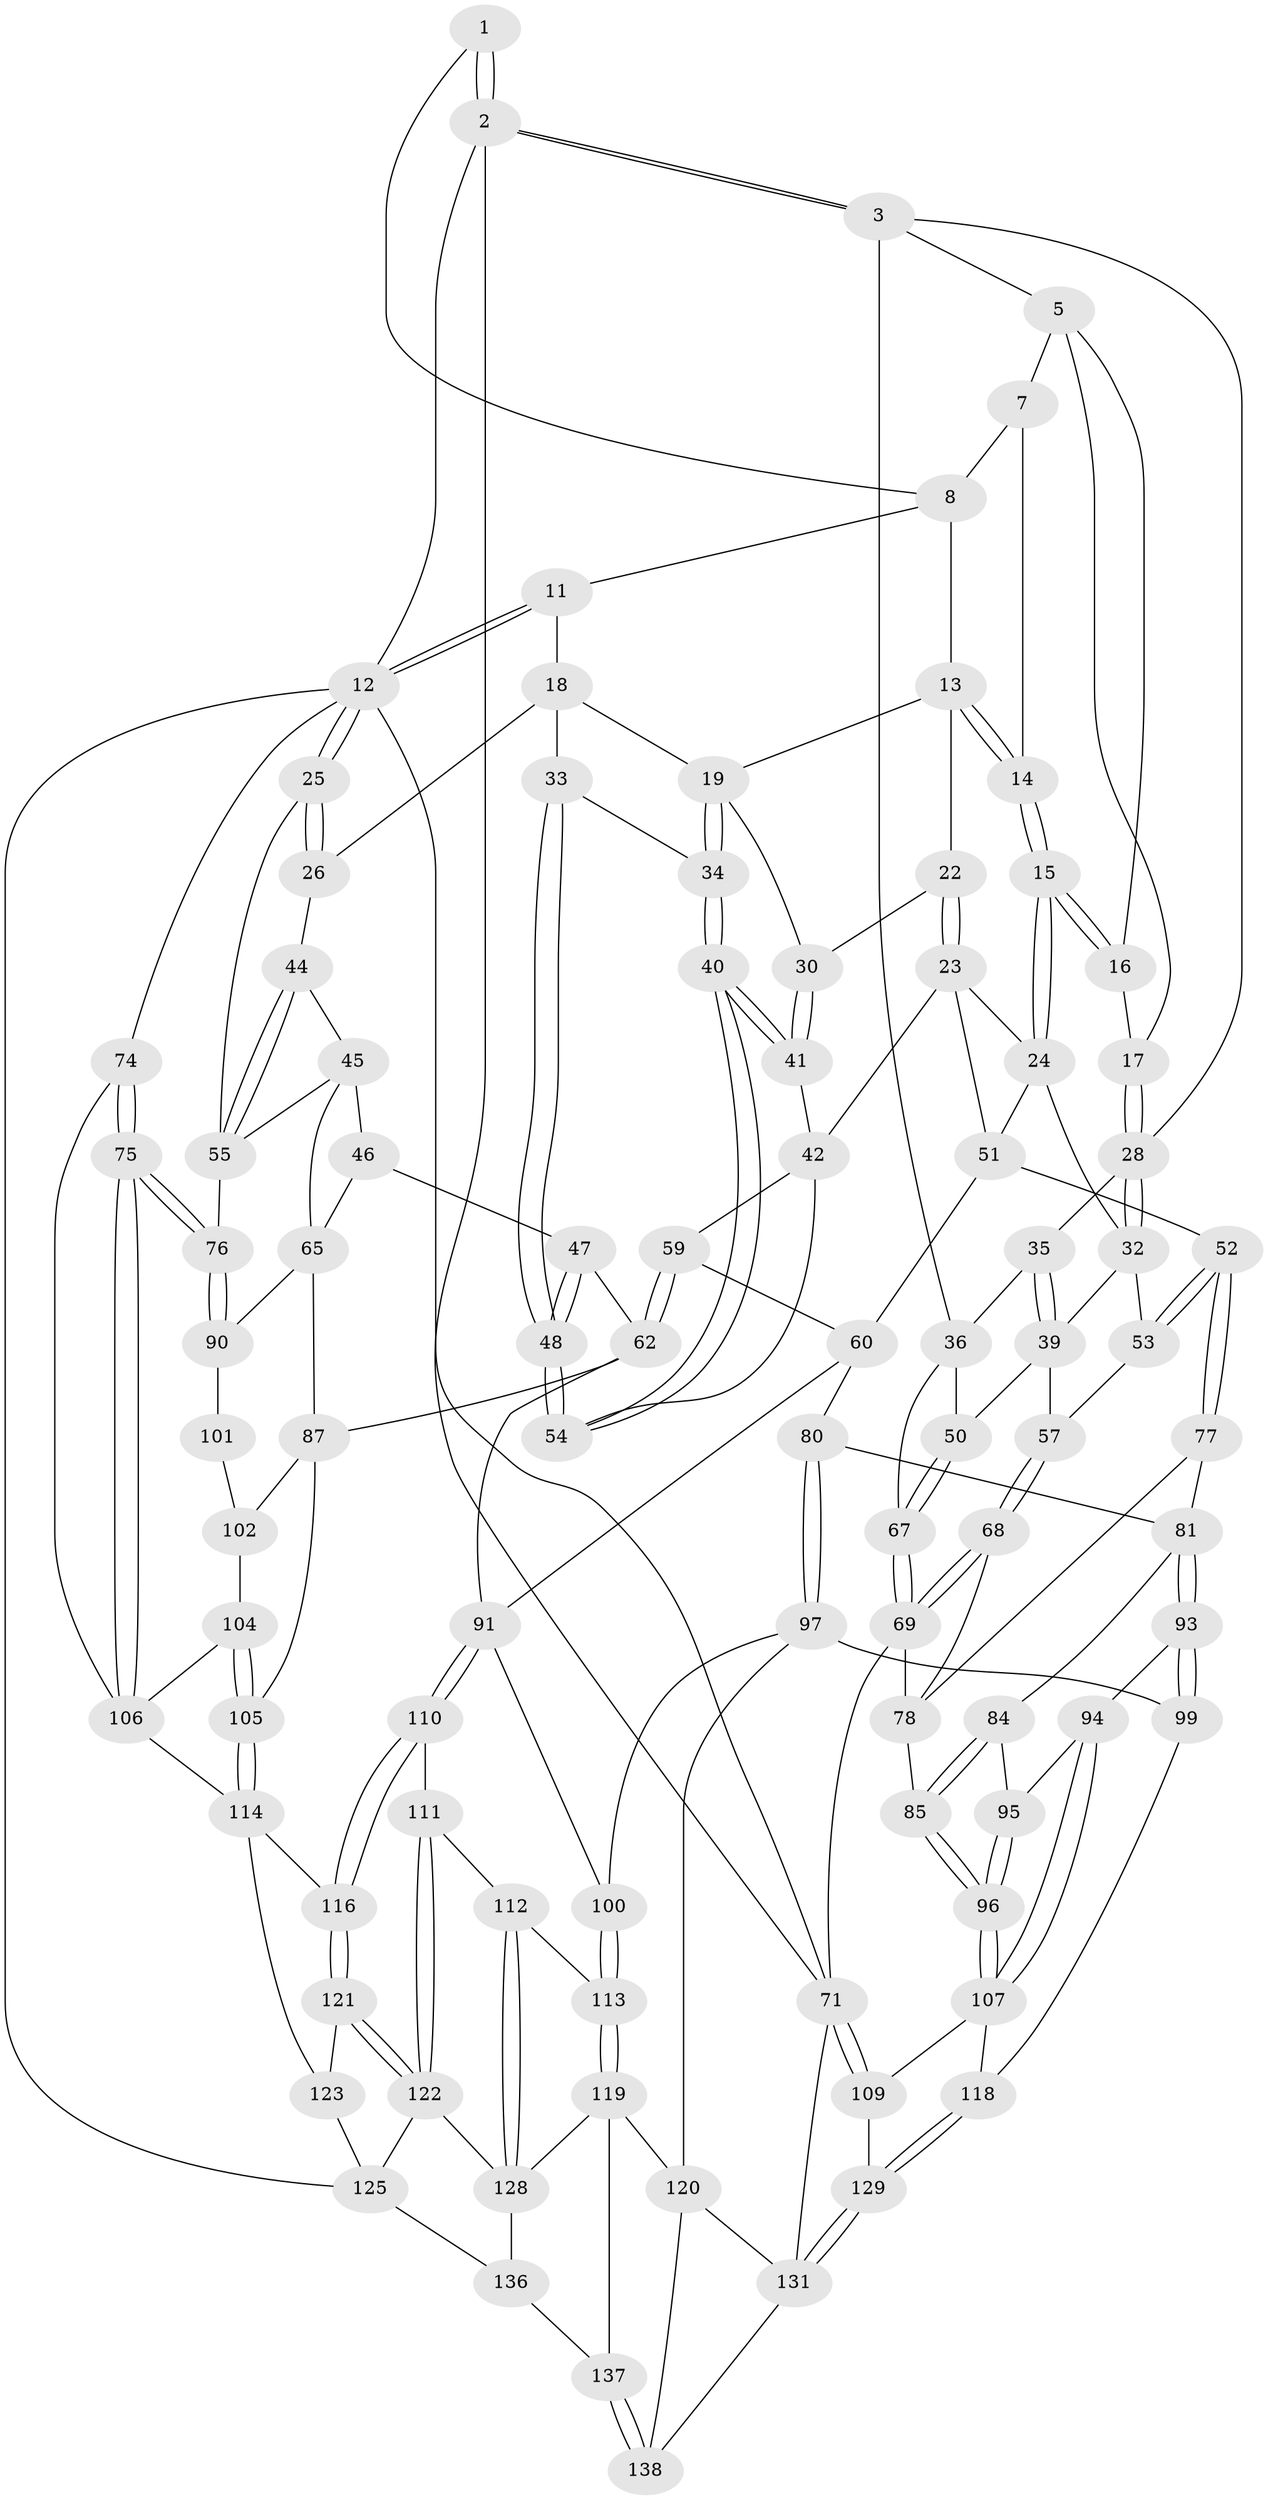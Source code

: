 // original degree distribution, {3: 0.028985507246376812, 6: 0.2391304347826087, 5: 0.5072463768115942, 4: 0.2246376811594203}
// Generated by graph-tools (version 1.1) at 2025/11/02/27/25 16:11:56]
// undirected, 96 vertices, 218 edges
graph export_dot {
graph [start="1"]
  node [color=gray90,style=filled];
  1 [pos="+0.24795240363310253+0"];
  2 [pos="+0+0"];
  3 [pos="+0+0",super="+4"];
  5 [pos="+0.1875485753374172+0.05361329769330255",super="+6"];
  7 [pos="+0.2478693858784742+0",super="+9"];
  8 [pos="+0.44744249585613355+0",super="+10"];
  11 [pos="+0.7124755777308449+0"];
  12 [pos="+1+0",super="+73"];
  13 [pos="+0.39538480959969863+0.06744548456786661",super="+21"];
  14 [pos="+0.3178001526288958+0.10030262027714318"];
  15 [pos="+0.3115076513803465+0.10685181780548328"];
  16 [pos="+0.2820120293452776+0.09951316432346982"];
  17 [pos="+0.22141383726081787+0.12470749980244475"];
  18 [pos="+0.7097980999143164+0",super="+27"];
  19 [pos="+0.5895539605602917+0.08647469198314545",super="+20"];
  22 [pos="+0.4071887268411382+0.14887551372167673"];
  23 [pos="+0.3495935986845221+0.22845940796905873",super="+43"];
  24 [pos="+0.3203414422345718+0.22168961276622884",super="+31"];
  25 [pos="+1+0"];
  26 [pos="+0.8457647327460779+0.18319442479107714"];
  28 [pos="+0.17220927921925028+0.1601034952907279",super="+29"];
  30 [pos="+0.5007135904449267+0.17767205765443328"];
  32 [pos="+0.20914786845837965+0.22403261441096553",super="+38"];
  33 [pos="+0.7767932566457749+0.20174685921898589"];
  34 [pos="+0.6526883231284091+0.22164557808212204"];
  35 [pos="+0.07376268672616221+0.23107214388119562"];
  36 [pos="+0.061746243610253625+0.22646848393073152",super="+37"];
  39 [pos="+0.1037421875136851+0.2729685052810075",super="+49"];
  40 [pos="+0.6239580297170634+0.2790315483066077"];
  41 [pos="+0.4947437316725205+0.20007493965101897"];
  42 [pos="+0.4496046957291234+0.25173566038614176",super="+58"];
  44 [pos="+0.8869372762686807+0.21875020209956417"];
  45 [pos="+0.8979415724269604+0.3560169108933003",super="+63"];
  46 [pos="+0.8403095946741347+0.3683975806251482",super="+66"];
  47 [pos="+0.77574044042477+0.3627516282162384",super="+61"];
  48 [pos="+0.7650946410799486+0.34719332605384795"];
  50 [pos="+0.0015824264177862549+0.36730242073791297"];
  51 [pos="+0.27470414976141555+0.28104629282137306",super="+56"];
  52 [pos="+0.18554554044107574+0.4516303978705082"];
  53 [pos="+0.16977046396142811+0.442439074663654"];
  54 [pos="+0.6237467361825767+0.31276902487024016"];
  55 [pos="+1+0.1918279389319049",super="+64"];
  57 [pos="+0.16233078168761797+0.43910117422027195"];
  59 [pos="+0.5550668714583045+0.4536730415144355"];
  60 [pos="+0.43638142587353285+0.4741415374277129",super="+79"];
  62 [pos="+0.6764286729634145+0.5230039822403606",super="+89"];
  65 [pos="+0.8556766744588397+0.5399456284196168",super="+86"];
  67 [pos="+0+0.34774648239944733"];
  68 [pos="+0+0.5291430996255446"];
  69 [pos="+0+0.541716282608129",super="+70"];
  71 [pos="+0+0.812525542926838",super="+72"];
  74 [pos="+1+1"];
  75 [pos="+1+0.6920571686533687"];
  76 [pos="+1+0.5442173193209117"];
  77 [pos="+0.19912041143942533+0.47098804742726014"];
  78 [pos="+0.07203067703367251+0.5763424026060052",super="+83"];
  80 [pos="+0.3162419303347251+0.5255707833026863"];
  81 [pos="+0.2703104948020862+0.5220481596516128",super="+82"];
  84 [pos="+0.14443409068514815+0.6315944398690501"];
  85 [pos="+0.09206104745075903+0.6630707694722277"];
  87 [pos="+0.8671195245509193+0.6308539371380204",super="+88"];
  90 [pos="+1+0.5716497094041858"];
  91 [pos="+0.6268611125053116+0.6695469597811717",super="+92"];
  93 [pos="+0.21878857374110722+0.7190436727763351"];
  94 [pos="+0.21104279062449954+0.719389894359017"];
  95 [pos="+0.16973554831602725+0.6732852665661576"];
  96 [pos="+0.07886793447587694+0.711556544390718"];
  97 [pos="+0.3342113921414317+0.6777809560618008",super="+98"];
  99 [pos="+0.29547367837111255+0.8038578127065966"];
  100 [pos="+0.45434103800510295+0.7274535137722119"];
  101 [pos="+0.9786586526041194+0.6266071937296054"];
  102 [pos="+0.8977231044357936+0.6355186509333658",super="+103"];
  104 [pos="+0.9654043140881955+0.7099291021416604"];
  105 [pos="+0.824836482198359+0.7583109506772315"];
  106 [pos="+0.9964533277137574+0.7216933907153488",super="+117"];
  107 [pos="+0.06517235727511324+0.7566772882564881",super="+108"];
  109 [pos="+0.04323787148252299+0.7784952268818044"];
  110 [pos="+0.6350958448092815+0.7460123766606515"];
  111 [pos="+0.589265126261605+0.7838349553518238"];
  112 [pos="+0.5670594726597751+0.7959701320834589"];
  113 [pos="+0.465747301568975+0.8291688010575634"];
  114 [pos="+0.8235132271361493+0.7624956632329205",super="+115"];
  116 [pos="+0.7385006229548967+0.7826574902479494"];
  118 [pos="+0.20760331910025115+0.8113017470441616"];
  119 [pos="+0.44774914042919783+0.851721125198289",super="+135"];
  120 [pos="+0.33343681707221523+0.8552717760939627",super="+130"];
  121 [pos="+0.7030948800518974+0.8989718752257093",super="+124"];
  122 [pos="+0.6770933506082278+0.9122404788142692",super="+127"];
  123 [pos="+0.8187773845531657+0.8945461545439679",super="+126"];
  125 [pos="+1+1",super="+132"];
  128 [pos="+0.6386328704610597+0.9361511132022389",super="+134"];
  129 [pos="+0.12777974869269926+0.8902909705913797"];
  131 [pos="+0.12809695737460433+0.8909108800016843",super="+133"];
  136 [pos="+0.5895245505080824+1"];
  137 [pos="+0.4812992427942895+1"];
  138 [pos="+0.2279614827670852+1"];
  1 -- 2;
  1 -- 2;
  1 -- 8;
  2 -- 3;
  2 -- 3;
  2 -- 12;
  2 -- 71;
  3 -- 36;
  3 -- 28;
  3 -- 5;
  5 -- 17;
  5 -- 16;
  5 -- 7;
  7 -- 8;
  7 -- 14;
  8 -- 11;
  8 -- 13;
  11 -- 12;
  11 -- 12;
  11 -- 18;
  12 -- 25;
  12 -- 25;
  12 -- 74;
  12 -- 125;
  12 -- 71;
  13 -- 14;
  13 -- 14;
  13 -- 22;
  13 -- 19;
  14 -- 15;
  14 -- 15;
  15 -- 16;
  15 -- 16;
  15 -- 24;
  15 -- 24;
  16 -- 17;
  17 -- 28;
  17 -- 28;
  18 -- 19;
  18 -- 33;
  18 -- 26;
  19 -- 34;
  19 -- 34;
  19 -- 30;
  22 -- 23;
  22 -- 23;
  22 -- 30;
  23 -- 24;
  23 -- 42;
  23 -- 51;
  24 -- 32;
  24 -- 51;
  25 -- 26;
  25 -- 26;
  25 -- 55;
  26 -- 44;
  28 -- 32;
  28 -- 32;
  28 -- 35;
  30 -- 41;
  30 -- 41;
  32 -- 53;
  32 -- 39;
  33 -- 34;
  33 -- 48;
  33 -- 48;
  34 -- 40;
  34 -- 40;
  35 -- 36;
  35 -- 39;
  35 -- 39;
  36 -- 50;
  36 -- 67;
  39 -- 57;
  39 -- 50;
  40 -- 41;
  40 -- 41;
  40 -- 54;
  40 -- 54;
  41 -- 42;
  42 -- 59;
  42 -- 54;
  44 -- 45;
  44 -- 55;
  44 -- 55;
  45 -- 46;
  45 -- 65;
  45 -- 55;
  46 -- 47 [weight=2];
  46 -- 65;
  47 -- 48;
  47 -- 48;
  47 -- 62;
  48 -- 54;
  48 -- 54;
  50 -- 67;
  50 -- 67;
  51 -- 52;
  51 -- 60;
  52 -- 53;
  52 -- 53;
  52 -- 77;
  52 -- 77;
  53 -- 57;
  55 -- 76;
  57 -- 68;
  57 -- 68;
  59 -- 60;
  59 -- 62;
  59 -- 62;
  60 -- 80;
  60 -- 91;
  62 -- 91;
  62 -- 87;
  65 -- 90;
  65 -- 87;
  67 -- 69;
  67 -- 69;
  68 -- 69;
  68 -- 69;
  68 -- 78;
  69 -- 71;
  69 -- 78;
  71 -- 109;
  71 -- 109;
  71 -- 131;
  74 -- 75;
  74 -- 75;
  74 -- 106;
  75 -- 76;
  75 -- 76;
  75 -- 106;
  75 -- 106;
  76 -- 90;
  76 -- 90;
  77 -- 78;
  77 -- 81;
  78 -- 85;
  80 -- 81;
  80 -- 97;
  80 -- 97;
  81 -- 93;
  81 -- 93;
  81 -- 84;
  84 -- 85;
  84 -- 85;
  84 -- 95;
  85 -- 96;
  85 -- 96;
  87 -- 102;
  87 -- 105;
  90 -- 101;
  91 -- 110;
  91 -- 110;
  91 -- 100;
  93 -- 94;
  93 -- 99;
  93 -- 99;
  94 -- 95;
  94 -- 107;
  94 -- 107;
  95 -- 96;
  95 -- 96;
  96 -- 107;
  96 -- 107;
  97 -- 100;
  97 -- 120;
  97 -- 99;
  99 -- 118;
  100 -- 113;
  100 -- 113;
  101 -- 102;
  102 -- 104;
  104 -- 105;
  104 -- 105;
  104 -- 106;
  105 -- 114;
  105 -- 114;
  106 -- 114;
  107 -- 109;
  107 -- 118;
  109 -- 129;
  110 -- 111;
  110 -- 116;
  110 -- 116;
  111 -- 112;
  111 -- 122;
  111 -- 122;
  112 -- 113;
  112 -- 128;
  112 -- 128;
  113 -- 119;
  113 -- 119;
  114 -- 123;
  114 -- 116;
  116 -- 121;
  116 -- 121;
  118 -- 129;
  118 -- 129;
  119 -- 120;
  119 -- 128;
  119 -- 137;
  120 -- 138;
  120 -- 131;
  121 -- 122;
  121 -- 122;
  121 -- 123 [weight=2];
  122 -- 128;
  122 -- 125;
  123 -- 125;
  125 -- 136;
  128 -- 136;
  129 -- 131;
  129 -- 131;
  131 -- 138;
  136 -- 137;
  137 -- 138;
  137 -- 138;
}

